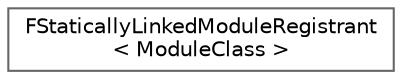 digraph "Graphical Class Hierarchy"
{
 // INTERACTIVE_SVG=YES
 // LATEX_PDF_SIZE
  bgcolor="transparent";
  edge [fontname=Helvetica,fontsize=10,labelfontname=Helvetica,labelfontsize=10];
  node [fontname=Helvetica,fontsize=10,shape=box,height=0.2,width=0.4];
  rankdir="LR";
  Node0 [id="Node000000",label="FStaticallyLinkedModuleRegistrant\l\< ModuleClass \>",height=0.2,width=0.4,color="grey40", fillcolor="white", style="filled",URL="$d3/d95/classFStaticallyLinkedModuleRegistrant.html",tooltip="Utility class for registering modules that are statically linked."];
}
